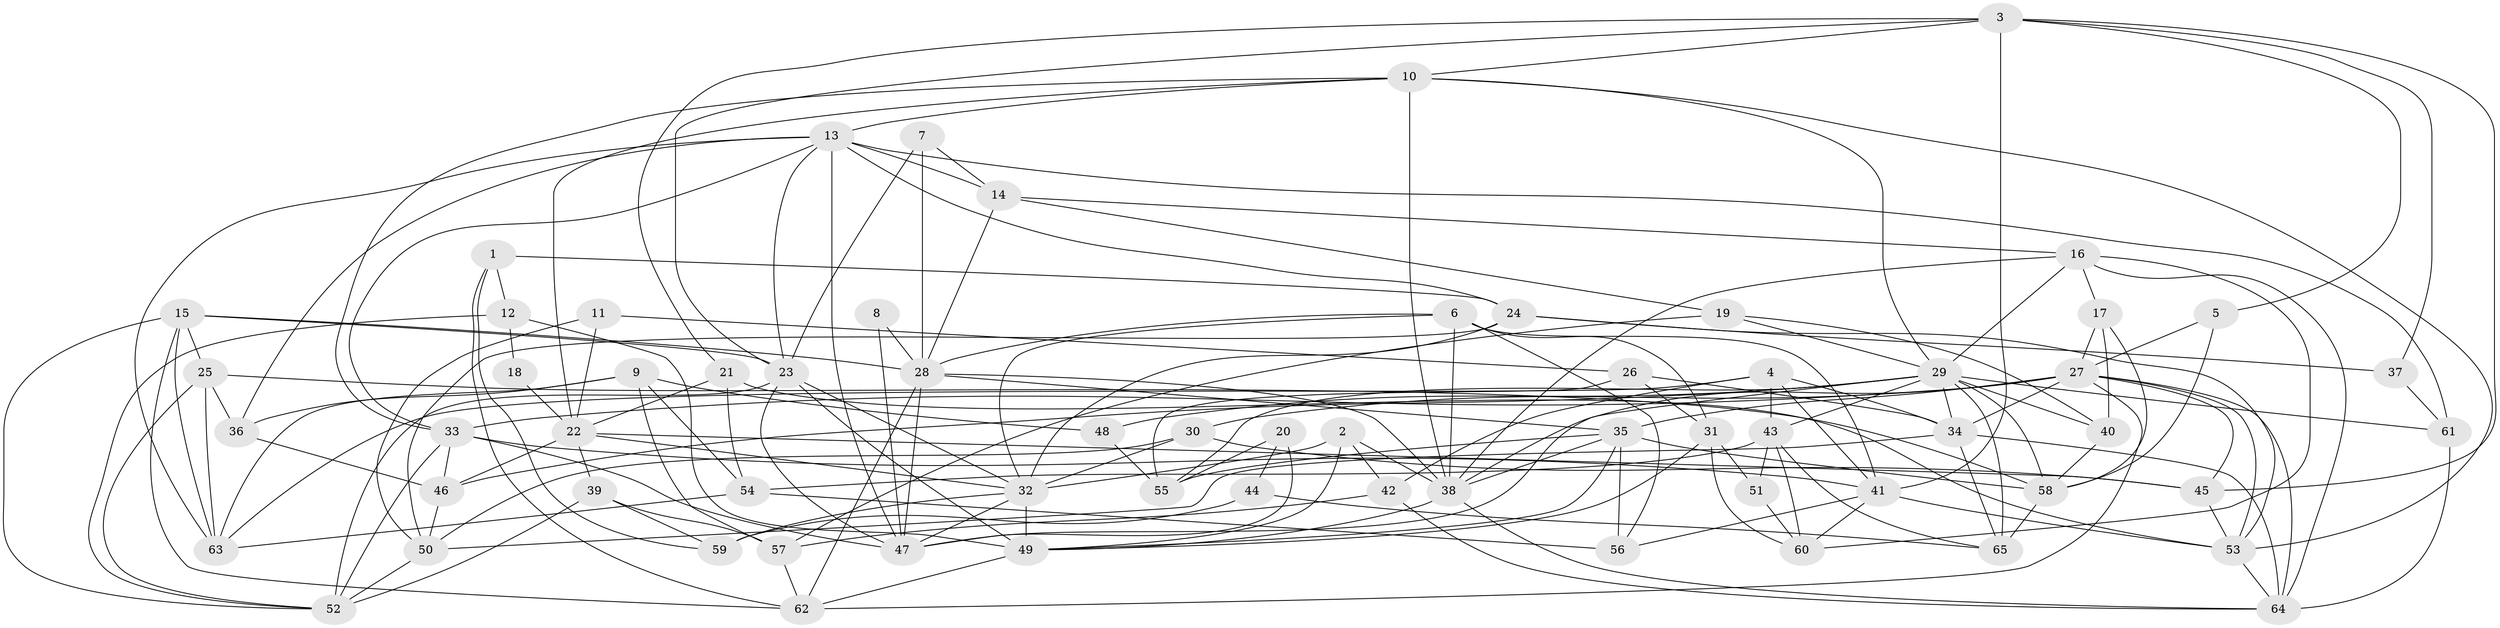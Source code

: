 // original degree distribution, {3: 0.2713178294573643, 4: 0.2713178294573643, 5: 0.18604651162790697, 6: 0.11627906976744186, 7: 0.023255813953488372, 2: 0.12403100775193798, 8: 0.007751937984496124}
// Generated by graph-tools (version 1.1) at 2025/02/03/09/25 03:02:02]
// undirected, 65 vertices, 179 edges
graph export_dot {
graph [start="1"]
  node [color=gray90,style=filled];
  1;
  2;
  3;
  4;
  5;
  6;
  7;
  8;
  9;
  10;
  11;
  12;
  13;
  14;
  15;
  16;
  17;
  18;
  19;
  20;
  21;
  22;
  23;
  24;
  25;
  26;
  27;
  28;
  29;
  30;
  31;
  32;
  33;
  34;
  35;
  36;
  37;
  38;
  39;
  40;
  41;
  42;
  43;
  44;
  45;
  46;
  47;
  48;
  49;
  50;
  51;
  52;
  53;
  54;
  55;
  56;
  57;
  58;
  59;
  60;
  61;
  62;
  63;
  64;
  65;
  1 -- 12 [weight=1.0];
  1 -- 24 [weight=1.0];
  1 -- 59 [weight=1.0];
  1 -- 62 [weight=1.0];
  2 -- 32 [weight=1.0];
  2 -- 38 [weight=1.0];
  2 -- 42 [weight=1.0];
  2 -- 49 [weight=1.0];
  3 -- 5 [weight=1.0];
  3 -- 10 [weight=1.0];
  3 -- 21 [weight=1.0];
  3 -- 23 [weight=1.0];
  3 -- 37 [weight=1.0];
  3 -- 41 [weight=1.0];
  3 -- 45 [weight=1.0];
  4 -- 34 [weight=1.0];
  4 -- 41 [weight=1.0];
  4 -- 42 [weight=1.0];
  4 -- 43 [weight=1.0];
  4 -- 63 [weight=1.0];
  5 -- 27 [weight=1.0];
  5 -- 58 [weight=1.0];
  6 -- 28 [weight=1.0];
  6 -- 31 [weight=1.0];
  6 -- 32 [weight=1.0];
  6 -- 38 [weight=1.0];
  6 -- 41 [weight=1.0];
  6 -- 56 [weight=1.0];
  7 -- 14 [weight=1.0];
  7 -- 23 [weight=1.0];
  7 -- 28 [weight=1.0];
  8 -- 28 [weight=1.0];
  8 -- 47 [weight=1.0];
  9 -- 36 [weight=1.0];
  9 -- 48 [weight=2.0];
  9 -- 54 [weight=1.0];
  9 -- 57 [weight=1.0];
  9 -- 63 [weight=1.0];
  10 -- 13 [weight=1.0];
  10 -- 22 [weight=1.0];
  10 -- 29 [weight=1.0];
  10 -- 33 [weight=1.0];
  10 -- 38 [weight=1.0];
  10 -- 53 [weight=1.0];
  11 -- 22 [weight=1.0];
  11 -- 26 [weight=1.0];
  11 -- 50 [weight=1.0];
  12 -- 18 [weight=1.0];
  12 -- 49 [weight=2.0];
  12 -- 52 [weight=1.0];
  13 -- 14 [weight=1.0];
  13 -- 23 [weight=1.0];
  13 -- 24 [weight=1.0];
  13 -- 33 [weight=1.0];
  13 -- 36 [weight=1.0];
  13 -- 47 [weight=1.0];
  13 -- 61 [weight=1.0];
  13 -- 63 [weight=1.0];
  14 -- 16 [weight=1.0];
  14 -- 19 [weight=1.0];
  14 -- 28 [weight=1.0];
  15 -- 23 [weight=1.0];
  15 -- 25 [weight=1.0];
  15 -- 28 [weight=1.0];
  15 -- 52 [weight=1.0];
  15 -- 62 [weight=1.0];
  15 -- 63 [weight=1.0];
  16 -- 17 [weight=1.0];
  16 -- 29 [weight=1.0];
  16 -- 38 [weight=1.0];
  16 -- 60 [weight=1.0];
  16 -- 64 [weight=1.0];
  17 -- 27 [weight=1.0];
  17 -- 40 [weight=1.0];
  17 -- 58 [weight=1.0];
  18 -- 22 [weight=1.0];
  19 -- 29 [weight=1.0];
  19 -- 40 [weight=1.0];
  19 -- 57 [weight=1.0];
  20 -- 44 [weight=1.0];
  20 -- 47 [weight=1.0];
  20 -- 55 [weight=1.0];
  21 -- 22 [weight=1.0];
  21 -- 53 [weight=1.0];
  21 -- 54 [weight=1.0];
  22 -- 32 [weight=1.0];
  22 -- 39 [weight=2.0];
  22 -- 45 [weight=1.0];
  22 -- 46 [weight=1.0];
  23 -- 32 [weight=1.0];
  23 -- 47 [weight=1.0];
  23 -- 49 [weight=1.0];
  23 -- 52 [weight=1.0];
  24 -- 32 [weight=1.0];
  24 -- 37 [weight=2.0];
  24 -- 50 [weight=1.0];
  24 -- 53 [weight=1.0];
  25 -- 36 [weight=1.0];
  25 -- 52 [weight=1.0];
  25 -- 58 [weight=1.0];
  25 -- 63 [weight=1.0];
  26 -- 31 [weight=1.0];
  26 -- 34 [weight=1.0];
  26 -- 55 [weight=1.0];
  27 -- 30 [weight=1.0];
  27 -- 33 [weight=1.0];
  27 -- 34 [weight=1.0];
  27 -- 35 [weight=1.0];
  27 -- 38 [weight=1.0];
  27 -- 45 [weight=1.0];
  27 -- 53 [weight=1.0];
  27 -- 62 [weight=1.0];
  27 -- 64 [weight=1.0];
  28 -- 35 [weight=1.0];
  28 -- 38 [weight=2.0];
  28 -- 47 [weight=1.0];
  28 -- 62 [weight=1.0];
  29 -- 34 [weight=1.0];
  29 -- 40 [weight=1.0];
  29 -- 43 [weight=1.0];
  29 -- 46 [weight=1.0];
  29 -- 47 [weight=2.0];
  29 -- 48 [weight=1.0];
  29 -- 55 [weight=1.0];
  29 -- 58 [weight=1.0];
  29 -- 61 [weight=1.0];
  29 -- 65 [weight=3.0];
  30 -- 32 [weight=1.0];
  30 -- 45 [weight=1.0];
  30 -- 50 [weight=1.0];
  31 -- 49 [weight=1.0];
  31 -- 51 [weight=1.0];
  31 -- 60 [weight=1.0];
  32 -- 47 [weight=1.0];
  32 -- 49 [weight=1.0];
  32 -- 59 [weight=2.0];
  33 -- 41 [weight=2.0];
  33 -- 46 [weight=1.0];
  33 -- 47 [weight=2.0];
  33 -- 52 [weight=1.0];
  34 -- 50 [weight=1.0];
  34 -- 64 [weight=1.0];
  34 -- 65 [weight=1.0];
  35 -- 38 [weight=1.0];
  35 -- 49 [weight=1.0];
  35 -- 55 [weight=1.0];
  35 -- 56 [weight=2.0];
  35 -- 58 [weight=1.0];
  36 -- 46 [weight=1.0];
  37 -- 61 [weight=1.0];
  38 -- 49 [weight=1.0];
  38 -- 64 [weight=1.0];
  39 -- 52 [weight=2.0];
  39 -- 57 [weight=1.0];
  39 -- 59 [weight=1.0];
  40 -- 58 [weight=1.0];
  41 -- 53 [weight=1.0];
  41 -- 56 [weight=1.0];
  41 -- 60 [weight=1.0];
  42 -- 57 [weight=1.0];
  42 -- 64 [weight=1.0];
  43 -- 51 [weight=1.0];
  43 -- 54 [weight=1.0];
  43 -- 60 [weight=1.0];
  43 -- 65 [weight=1.0];
  44 -- 59 [weight=1.0];
  44 -- 65 [weight=1.0];
  45 -- 53 [weight=1.0];
  46 -- 50 [weight=1.0];
  48 -- 55 [weight=1.0];
  49 -- 62 [weight=1.0];
  50 -- 52 [weight=1.0];
  51 -- 60 [weight=1.0];
  53 -- 64 [weight=1.0];
  54 -- 56 [weight=2.0];
  54 -- 63 [weight=1.0];
  57 -- 62 [weight=1.0];
  58 -- 65 [weight=1.0];
  61 -- 64 [weight=1.0];
}

